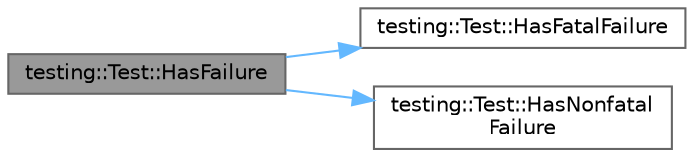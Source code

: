 digraph "testing::Test::HasFailure"
{
 // LATEX_PDF_SIZE
  bgcolor="transparent";
  edge [fontname=Helvetica,fontsize=10,labelfontname=Helvetica,labelfontsize=10];
  node [fontname=Helvetica,fontsize=10,shape=box,height=0.2,width=0.4];
  rankdir="LR";
  Node1 [id="Node000001",label="testing::Test::HasFailure",height=0.2,width=0.4,color="gray40", fillcolor="grey60", style="filled", fontcolor="black",tooltip=" "];
  Node1 -> Node2 [id="edge1_Node000001_Node000002",color="steelblue1",style="solid",tooltip=" "];
  Node2 [id="Node000002",label="testing::Test::HasFatalFailure",height=0.2,width=0.4,color="grey40", fillcolor="white", style="filled",URL="$classtesting_1_1_test.html#a0a89846458f0e8ed1c9457c957e8182a",tooltip=" "];
  Node1 -> Node3 [id="edge2_Node000001_Node000003",color="steelblue1",style="solid",tooltip=" "];
  Node3 [id="Node000003",label="testing::Test::HasNonfatal\lFailure",height=0.2,width=0.4,color="grey40", fillcolor="white", style="filled",URL="$classtesting_1_1_test.html#a07e896f1b1836f8ac075c26d7b7c9fb8",tooltip=" "];
}
